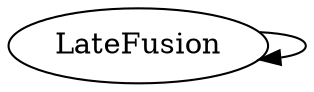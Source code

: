 /* Created by mdot for Matlab */
digraph m2html {
  LateFusion -> LateFusion;

  LateFusion [URL="LateFusion.html"];
}